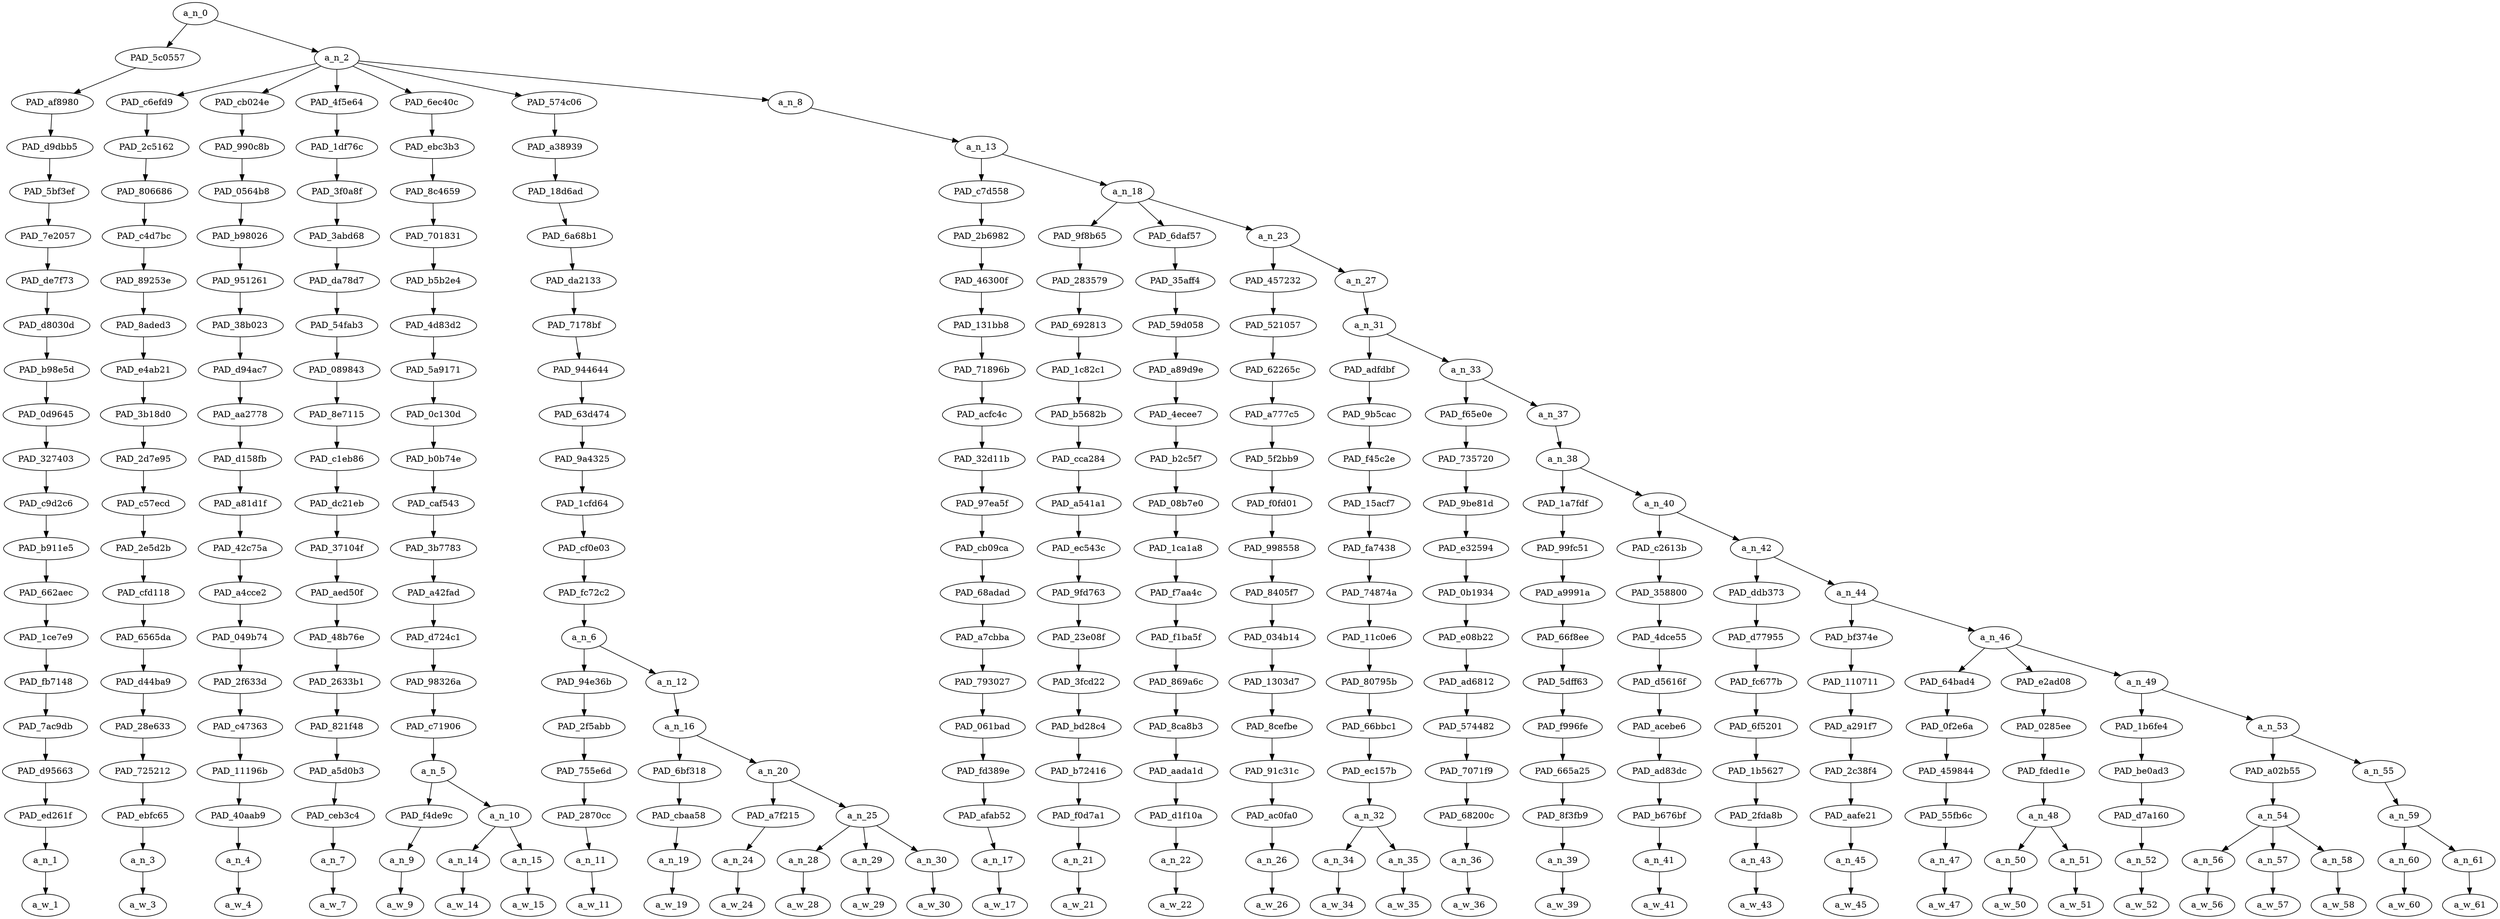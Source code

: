 strict digraph "" {
	a_n_0	[div_dir=-1,
		index=0,
		level=20,
		pos="3.3317102502893516,20!",
		text_span="[0, 1, 2, 3, 4, 5, 6, 7, 8, 9, 10, 11, 12, 13, 14, 15, 16, 17, 18, 19, 20, 21, 22, 23, 24, 25, 26, 27, 28, 29, 30, 31, 32]",
		value=1.00000001];
	PAD_5c0557	[div_dir=-1,
		index=0,
		level=19,
		pos="0.0,19!",
		text_span="[0]",
		value=0.02101898];
	a_n_0 -> PAD_5c0557;
	a_n_2	[div_dir=-1,
		index=1,
		level=19,
		pos="6.663420500578703,19!",
		text_span="[1, 2, 3, 4, 5, 6, 7, 8, 9, 10, 11, 12, 13, 14, 15, 16, 17, 18, 19, 20, 21, 22, 23, 24, 25, 26, 27, 28, 29, 30, 31, 32]",
		value=0.97881030];
	a_n_0 -> a_n_2;
	PAD_af8980	[div_dir=-1,
		index=0,
		level=18,
		pos="0.0,18!",
		text_span="[0]",
		value=0.02101898];
	PAD_5c0557 -> PAD_af8980;
	PAD_d9dbb5	[div_dir=-1,
		index=0,
		level=17,
		pos="0.0,17!",
		text_span="[0]",
		value=0.02101898];
	PAD_af8980 -> PAD_d9dbb5;
	PAD_5bf3ef	[div_dir=-1,
		index=0,
		level=16,
		pos="0.0,16!",
		text_span="[0]",
		value=0.02101898];
	PAD_d9dbb5 -> PAD_5bf3ef;
	PAD_7e2057	[div_dir=-1,
		index=0,
		level=15,
		pos="0.0,15!",
		text_span="[0]",
		value=0.02101898];
	PAD_5bf3ef -> PAD_7e2057;
	PAD_de7f73	[div_dir=-1,
		index=0,
		level=14,
		pos="0.0,14!",
		text_span="[0]",
		value=0.02101898];
	PAD_7e2057 -> PAD_de7f73;
	PAD_d8030d	[div_dir=-1,
		index=0,
		level=13,
		pos="0.0,13!",
		text_span="[0]",
		value=0.02101898];
	PAD_de7f73 -> PAD_d8030d;
	PAD_b98e5d	[div_dir=-1,
		index=0,
		level=12,
		pos="0.0,12!",
		text_span="[0]",
		value=0.02101898];
	PAD_d8030d -> PAD_b98e5d;
	PAD_0d9645	[div_dir=-1,
		index=0,
		level=11,
		pos="0.0,11!",
		text_span="[0]",
		value=0.02101898];
	PAD_b98e5d -> PAD_0d9645;
	PAD_327403	[div_dir=-1,
		index=0,
		level=10,
		pos="0.0,10!",
		text_span="[0]",
		value=0.02101898];
	PAD_0d9645 -> PAD_327403;
	PAD_c9d2c6	[div_dir=-1,
		index=0,
		level=9,
		pos="0.0,9!",
		text_span="[0]",
		value=0.02101898];
	PAD_327403 -> PAD_c9d2c6;
	PAD_b911e5	[div_dir=-1,
		index=0,
		level=8,
		pos="0.0,8!",
		text_span="[0]",
		value=0.02101898];
	PAD_c9d2c6 -> PAD_b911e5;
	PAD_662aec	[div_dir=-1,
		index=0,
		level=7,
		pos="0.0,7!",
		text_span="[0]",
		value=0.02101898];
	PAD_b911e5 -> PAD_662aec;
	PAD_1ce7e9	[div_dir=-1,
		index=0,
		level=6,
		pos="0.0,6!",
		text_span="[0]",
		value=0.02101898];
	PAD_662aec -> PAD_1ce7e9;
	PAD_fb7148	[div_dir=-1,
		index=0,
		level=5,
		pos="0.0,5!",
		text_span="[0]",
		value=0.02101898];
	PAD_1ce7e9 -> PAD_fb7148;
	PAD_7ac9db	[div_dir=-1,
		index=0,
		level=4,
		pos="0.0,4!",
		text_span="[0]",
		value=0.02101898];
	PAD_fb7148 -> PAD_7ac9db;
	PAD_d95663	[div_dir=-1,
		index=0,
		level=3,
		pos="0.0,3!",
		text_span="[0]",
		value=0.02101898];
	PAD_7ac9db -> PAD_d95663;
	PAD_ed261f	[div_dir=-1,
		index=0,
		level=2,
		pos="0.0,2!",
		text_span="[0]",
		value=0.02101898];
	PAD_d95663 -> PAD_ed261f;
	a_n_1	[div_dir=-1,
		index=0,
		level=1,
		pos="0.0,1!",
		text_span="[0]",
		value=0.02101898];
	PAD_ed261f -> a_n_1;
	a_w_1	[div_dir=0,
		index=0,
		level=0,
		pos="0,0!",
		text_span="[0]",
		value=got];
	a_n_1 -> a_w_1;
	PAD_c6efd9	[div_dir=-1,
		index=1,
		level=18,
		pos="1.0,18!",
		text_span="[1]",
		value=0.01979822];
	a_n_2 -> PAD_c6efd9;
	PAD_cb024e	[div_dir=-1,
		index=2,
		level=18,
		pos="2.0,18!",
		text_span="[2]",
		value=0.01588950];
	a_n_2 -> PAD_cb024e;
	PAD_4f5e64	[div_dir=-1,
		index=5,
		level=18,
		pos="12.0,18!",
		text_span="[12]",
		value=0.02517887];
	a_n_2 -> PAD_4f5e64;
	PAD_6ec40c	[div_dir=-1,
		index=3,
		level=18,
		pos="3.75,18!",
		text_span="[3, 4, 5]",
		value=0.08255792];
	a_n_2 -> PAD_6ec40c;
	PAD_574c06	[div_dir=-1,
		index=4,
		level=18,
		pos="7.0,18!",
		text_span="[6, 7, 8, 9, 10, 11]",
		value=0.28379964];
	a_n_2 -> PAD_574c06;
	a_n_8	[div_dir=-1,
		index=6,
		level=18,
		pos="14.230523003472221,18!",
		text_span="[13, 14, 15, 16, 17, 18, 19, 20, 21, 22, 23, 24, 25, 26, 27, 28, 29, 30, 31, 32]",
		value=0.55143135];
	a_n_2 -> a_n_8;
	PAD_2c5162	[div_dir=-1,
		index=1,
		level=17,
		pos="1.0,17!",
		text_span="[1]",
		value=0.01979822];
	PAD_c6efd9 -> PAD_2c5162;
	PAD_806686	[div_dir=-1,
		index=1,
		level=16,
		pos="1.0,16!",
		text_span="[1]",
		value=0.01979822];
	PAD_2c5162 -> PAD_806686;
	PAD_c4d7bc	[div_dir=-1,
		index=1,
		level=15,
		pos="1.0,15!",
		text_span="[1]",
		value=0.01979822];
	PAD_806686 -> PAD_c4d7bc;
	PAD_89253e	[div_dir=-1,
		index=1,
		level=14,
		pos="1.0,14!",
		text_span="[1]",
		value=0.01979822];
	PAD_c4d7bc -> PAD_89253e;
	PAD_8aded3	[div_dir=-1,
		index=1,
		level=13,
		pos="1.0,13!",
		text_span="[1]",
		value=0.01979822];
	PAD_89253e -> PAD_8aded3;
	PAD_e4ab21	[div_dir=-1,
		index=1,
		level=12,
		pos="1.0,12!",
		text_span="[1]",
		value=0.01979822];
	PAD_8aded3 -> PAD_e4ab21;
	PAD_3b18d0	[div_dir=-1,
		index=1,
		level=11,
		pos="1.0,11!",
		text_span="[1]",
		value=0.01979822];
	PAD_e4ab21 -> PAD_3b18d0;
	PAD_2d7e95	[div_dir=-1,
		index=1,
		level=10,
		pos="1.0,10!",
		text_span="[1]",
		value=0.01979822];
	PAD_3b18d0 -> PAD_2d7e95;
	PAD_c57ecd	[div_dir=-1,
		index=1,
		level=9,
		pos="1.0,9!",
		text_span="[1]",
		value=0.01979822];
	PAD_2d7e95 -> PAD_c57ecd;
	PAD_2e5d2b	[div_dir=-1,
		index=1,
		level=8,
		pos="1.0,8!",
		text_span="[1]",
		value=0.01979822];
	PAD_c57ecd -> PAD_2e5d2b;
	PAD_cfd118	[div_dir=-1,
		index=1,
		level=7,
		pos="1.0,7!",
		text_span="[1]",
		value=0.01979822];
	PAD_2e5d2b -> PAD_cfd118;
	PAD_6565da	[div_dir=-1,
		index=1,
		level=6,
		pos="1.0,6!",
		text_span="[1]",
		value=0.01979822];
	PAD_cfd118 -> PAD_6565da;
	PAD_d44ba9	[div_dir=-1,
		index=1,
		level=5,
		pos="1.0,5!",
		text_span="[1]",
		value=0.01979822];
	PAD_6565da -> PAD_d44ba9;
	PAD_28e633	[div_dir=-1,
		index=1,
		level=4,
		pos="1.0,4!",
		text_span="[1]",
		value=0.01979822];
	PAD_d44ba9 -> PAD_28e633;
	PAD_725212	[div_dir=-1,
		index=1,
		level=3,
		pos="1.0,3!",
		text_span="[1]",
		value=0.01979822];
	PAD_28e633 -> PAD_725212;
	PAD_ebfc65	[div_dir=-1,
		index=1,
		level=2,
		pos="1.0,2!",
		text_span="[1]",
		value=0.01979822];
	PAD_725212 -> PAD_ebfc65;
	a_n_3	[div_dir=-1,
		index=1,
		level=1,
		pos="1.0,1!",
		text_span="[1]",
		value=0.01979822];
	PAD_ebfc65 -> a_n_3;
	a_w_3	[div_dir=0,
		index=1,
		level=0,
		pos="1,0!",
		text_span="[1]",
		value=told];
	a_n_3 -> a_w_3;
	PAD_990c8b	[div_dir=-1,
		index=2,
		level=17,
		pos="2.0,17!",
		text_span="[2]",
		value=0.01588950];
	PAD_cb024e -> PAD_990c8b;
	PAD_0564b8	[div_dir=-1,
		index=2,
		level=16,
		pos="2.0,16!",
		text_span="[2]",
		value=0.01588950];
	PAD_990c8b -> PAD_0564b8;
	PAD_b98026	[div_dir=-1,
		index=2,
		level=15,
		pos="2.0,15!",
		text_span="[2]",
		value=0.01588950];
	PAD_0564b8 -> PAD_b98026;
	PAD_951261	[div_dir=-1,
		index=2,
		level=14,
		pos="2.0,14!",
		text_span="[2]",
		value=0.01588950];
	PAD_b98026 -> PAD_951261;
	PAD_38b023	[div_dir=-1,
		index=2,
		level=13,
		pos="2.0,13!",
		text_span="[2]",
		value=0.01588950];
	PAD_951261 -> PAD_38b023;
	PAD_d94ac7	[div_dir=-1,
		index=2,
		level=12,
		pos="2.0,12!",
		text_span="[2]",
		value=0.01588950];
	PAD_38b023 -> PAD_d94ac7;
	PAD_aa2778	[div_dir=-1,
		index=2,
		level=11,
		pos="2.0,11!",
		text_span="[2]",
		value=0.01588950];
	PAD_d94ac7 -> PAD_aa2778;
	PAD_d158fb	[div_dir=-1,
		index=2,
		level=10,
		pos="2.0,10!",
		text_span="[2]",
		value=0.01588950];
	PAD_aa2778 -> PAD_d158fb;
	PAD_a81d1f	[div_dir=-1,
		index=2,
		level=9,
		pos="2.0,9!",
		text_span="[2]",
		value=0.01588950];
	PAD_d158fb -> PAD_a81d1f;
	PAD_42c75a	[div_dir=-1,
		index=2,
		level=8,
		pos="2.0,8!",
		text_span="[2]",
		value=0.01588950];
	PAD_a81d1f -> PAD_42c75a;
	PAD_a4cce2	[div_dir=-1,
		index=2,
		level=7,
		pos="2.0,7!",
		text_span="[2]",
		value=0.01588950];
	PAD_42c75a -> PAD_a4cce2;
	PAD_049b74	[div_dir=-1,
		index=2,
		level=6,
		pos="2.0,6!",
		text_span="[2]",
		value=0.01588950];
	PAD_a4cce2 -> PAD_049b74;
	PAD_2f633d	[div_dir=-1,
		index=2,
		level=5,
		pos="2.0,5!",
		text_span="[2]",
		value=0.01588950];
	PAD_049b74 -> PAD_2f633d;
	PAD_c47363	[div_dir=-1,
		index=2,
		level=4,
		pos="2.0,4!",
		text_span="[2]",
		value=0.01588950];
	PAD_2f633d -> PAD_c47363;
	PAD_11196b	[div_dir=-1,
		index=2,
		level=3,
		pos="2.0,3!",
		text_span="[2]",
		value=0.01588950];
	PAD_c47363 -> PAD_11196b;
	PAD_40aab9	[div_dir=-1,
		index=2,
		level=2,
		pos="2.0,2!",
		text_span="[2]",
		value=0.01588950];
	PAD_11196b -> PAD_40aab9;
	a_n_4	[div_dir=-1,
		index=2,
		level=1,
		pos="2.0,1!",
		text_span="[2]",
		value=0.01588950];
	PAD_40aab9 -> a_n_4;
	a_w_4	[div_dir=0,
		index=2,
		level=0,
		pos="2,0!",
		text_span="[2]",
		value=off];
	a_n_4 -> a_w_4;
	PAD_1df76c	[div_dir=-1,
		index=5,
		level=17,
		pos="12.0,17!",
		text_span="[12]",
		value=0.02517887];
	PAD_4f5e64 -> PAD_1df76c;
	PAD_3f0a8f	[div_dir=-1,
		index=5,
		level=16,
		pos="12.0,16!",
		text_span="[12]",
		value=0.02517887];
	PAD_1df76c -> PAD_3f0a8f;
	PAD_3abd68	[div_dir=-1,
		index=5,
		level=15,
		pos="12.0,15!",
		text_span="[12]",
		value=0.02517887];
	PAD_3f0a8f -> PAD_3abd68;
	PAD_da78d7	[div_dir=-1,
		index=5,
		level=14,
		pos="12.0,14!",
		text_span="[12]",
		value=0.02517887];
	PAD_3abd68 -> PAD_da78d7;
	PAD_54fab3	[div_dir=-1,
		index=5,
		level=13,
		pos="12.0,13!",
		text_span="[12]",
		value=0.02517887];
	PAD_da78d7 -> PAD_54fab3;
	PAD_089843	[div_dir=-1,
		index=5,
		level=12,
		pos="12.0,12!",
		text_span="[12]",
		value=0.02517887];
	PAD_54fab3 -> PAD_089843;
	PAD_8e7115	[div_dir=-1,
		index=5,
		level=11,
		pos="12.0,11!",
		text_span="[12]",
		value=0.02517887];
	PAD_089843 -> PAD_8e7115;
	PAD_c1eb86	[div_dir=-1,
		index=5,
		level=10,
		pos="12.0,10!",
		text_span="[12]",
		value=0.02517887];
	PAD_8e7115 -> PAD_c1eb86;
	PAD_dc21eb	[div_dir=-1,
		index=5,
		level=9,
		pos="12.0,9!",
		text_span="[12]",
		value=0.02517887];
	PAD_c1eb86 -> PAD_dc21eb;
	PAD_37104f	[div_dir=-1,
		index=5,
		level=8,
		pos="12.0,8!",
		text_span="[12]",
		value=0.02517887];
	PAD_dc21eb -> PAD_37104f;
	PAD_aed50f	[div_dir=-1,
		index=5,
		level=7,
		pos="12.0,7!",
		text_span="[12]",
		value=0.02517887];
	PAD_37104f -> PAD_aed50f;
	PAD_48b76e	[div_dir=-1,
		index=5,
		level=6,
		pos="12.0,6!",
		text_span="[12]",
		value=0.02517887];
	PAD_aed50f -> PAD_48b76e;
	PAD_2633b1	[div_dir=-1,
		index=6,
		level=5,
		pos="12.0,5!",
		text_span="[12]",
		value=0.02517887];
	PAD_48b76e -> PAD_2633b1;
	PAD_821f48	[div_dir=-1,
		index=6,
		level=4,
		pos="12.0,4!",
		text_span="[12]",
		value=0.02517887];
	PAD_2633b1 -> PAD_821f48;
	PAD_a5d0b3	[div_dir=-1,
		index=7,
		level=3,
		pos="12.0,3!",
		text_span="[12]",
		value=0.02517887];
	PAD_821f48 -> PAD_a5d0b3;
	PAD_ceb3c4	[div_dir=-1,
		index=9,
		level=2,
		pos="12.0,2!",
		text_span="[12]",
		value=0.02517887];
	PAD_a5d0b3 -> PAD_ceb3c4;
	a_n_7	[div_dir=-1,
		index=12,
		level=1,
		pos="12.0,1!",
		text_span="[12]",
		value=0.02517887];
	PAD_ceb3c4 -> a_n_7;
	a_w_7	[div_dir=0,
		index=12,
		level=0,
		pos="12,0!",
		text_span="[12]",
		value=apparently];
	a_n_7 -> a_w_7;
	PAD_ebc3b3	[div_dir=-1,
		index=3,
		level=17,
		pos="3.75,17!",
		text_span="[3, 4, 5]",
		value=0.08255792];
	PAD_6ec40c -> PAD_ebc3b3;
	PAD_8c4659	[div_dir=-1,
		index=3,
		level=16,
		pos="3.75,16!",
		text_span="[3, 4, 5]",
		value=0.08255792];
	PAD_ebc3b3 -> PAD_8c4659;
	PAD_701831	[div_dir=-1,
		index=3,
		level=15,
		pos="3.75,15!",
		text_span="[3, 4, 5]",
		value=0.08255792];
	PAD_8c4659 -> PAD_701831;
	PAD_b5b2e4	[div_dir=-1,
		index=3,
		level=14,
		pos="3.75,14!",
		text_span="[3, 4, 5]",
		value=0.08255792];
	PAD_701831 -> PAD_b5b2e4;
	PAD_4d83d2	[div_dir=-1,
		index=3,
		level=13,
		pos="3.75,13!",
		text_span="[3, 4, 5]",
		value=0.08255792];
	PAD_b5b2e4 -> PAD_4d83d2;
	PAD_5a9171	[div_dir=-1,
		index=3,
		level=12,
		pos="3.75,12!",
		text_span="[3, 4, 5]",
		value=0.08255792];
	PAD_4d83d2 -> PAD_5a9171;
	PAD_0c130d	[div_dir=-1,
		index=3,
		level=11,
		pos="3.75,11!",
		text_span="[3, 4, 5]",
		value=0.08255792];
	PAD_5a9171 -> PAD_0c130d;
	PAD_b0b74e	[div_dir=-1,
		index=3,
		level=10,
		pos="3.75,10!",
		text_span="[3, 4, 5]",
		value=0.08255792];
	PAD_0c130d -> PAD_b0b74e;
	PAD_caf543	[div_dir=-1,
		index=3,
		level=9,
		pos="3.75,9!",
		text_span="[3, 4, 5]",
		value=0.08255792];
	PAD_b0b74e -> PAD_caf543;
	PAD_3b7783	[div_dir=-1,
		index=3,
		level=8,
		pos="3.75,8!",
		text_span="[3, 4, 5]",
		value=0.08255792];
	PAD_caf543 -> PAD_3b7783;
	PAD_a42fad	[div_dir=-1,
		index=3,
		level=7,
		pos="3.75,7!",
		text_span="[3, 4, 5]",
		value=0.08255792];
	PAD_3b7783 -> PAD_a42fad;
	PAD_d724c1	[div_dir=-1,
		index=3,
		level=6,
		pos="3.75,6!",
		text_span="[3, 4, 5]",
		value=0.08255792];
	PAD_a42fad -> PAD_d724c1;
	PAD_98326a	[div_dir=-1,
		index=3,
		level=5,
		pos="3.75,5!",
		text_span="[3, 4, 5]",
		value=0.08255792];
	PAD_d724c1 -> PAD_98326a;
	PAD_c71906	[div_dir=-1,
		index=3,
		level=4,
		pos="3.75,4!",
		text_span="[3, 4, 5]",
		value=0.08255792];
	PAD_98326a -> PAD_c71906;
	a_n_5	[div_dir=-1,
		index=3,
		level=3,
		pos="3.75,3!",
		text_span="[3, 4, 5]",
		value=0.08255792];
	PAD_c71906 -> a_n_5;
	PAD_f4de9c	[div_dir=-1,
		index=3,
		level=2,
		pos="3.0,2!",
		text_span="[3]",
		value=0.01512794];
	a_n_5 -> PAD_f4de9c;
	a_n_10	[div_dir=-1,
		index=4,
		level=2,
		pos="4.5,2!",
		text_span="[4, 5]",
		value=0.06732550];
	a_n_5 -> a_n_10;
	a_n_9	[div_dir=-1,
		index=3,
		level=1,
		pos="3.0,1!",
		text_span="[3]",
		value=0.01512794];
	PAD_f4de9c -> a_n_9;
	a_w_9	[div_dir=0,
		index=3,
		level=0,
		pos="3,0!",
		text_span="[3]",
		value=in];
	a_n_9 -> a_w_9;
	a_n_14	[div_dir=-1,
		index=4,
		level=1,
		pos="4.0,1!",
		text_span="[4]",
		value=0.01646813];
	a_n_10 -> a_n_14;
	a_n_15	[div_dir=-1,
		index=5,
		level=1,
		pos="5.0,1!",
		text_span="[5]",
		value=0.05077992];
	a_n_10 -> a_n_15;
	a_w_14	[div_dir=0,
		index=4,
		level=0,
		pos="4,0!",
		text_span="[4]",
		value=the];
	a_n_14 -> a_w_14;
	a_w_15	[div_dir=0,
		index=5,
		level=0,
		pos="5,0!",
		text_span="[5]",
		value=butcher];
	a_n_15 -> a_w_15;
	PAD_a38939	[div_dir=-1,
		index=4,
		level=17,
		pos="7.0,17!",
		text_span="[6, 7, 8, 9, 10, 11]",
		value=0.28379964];
	PAD_574c06 -> PAD_a38939;
	PAD_18d6ad	[div_dir=-1,
		index=4,
		level=16,
		pos="7.0,16!",
		text_span="[6, 7, 8, 9, 10, 11]",
		value=0.28379964];
	PAD_a38939 -> PAD_18d6ad;
	PAD_6a68b1	[div_dir=-1,
		index=4,
		level=15,
		pos="7.0,15!",
		text_span="[6, 7, 8, 9, 10, 11]",
		value=0.28379964];
	PAD_18d6ad -> PAD_6a68b1;
	PAD_da2133	[div_dir=-1,
		index=4,
		level=14,
		pos="7.0,14!",
		text_span="[6, 7, 8, 9, 10, 11]",
		value=0.28379964];
	PAD_6a68b1 -> PAD_da2133;
	PAD_7178bf	[div_dir=-1,
		index=4,
		level=13,
		pos="7.0,13!",
		text_span="[6, 7, 8, 9, 10, 11]",
		value=0.28379964];
	PAD_da2133 -> PAD_7178bf;
	PAD_944644	[div_dir=-1,
		index=4,
		level=12,
		pos="7.0,12!",
		text_span="[6, 7, 8, 9, 10, 11]",
		value=0.28379964];
	PAD_7178bf -> PAD_944644;
	PAD_63d474	[div_dir=-1,
		index=4,
		level=11,
		pos="7.0,11!",
		text_span="[6, 7, 8, 9, 10, 11]",
		value=0.28379964];
	PAD_944644 -> PAD_63d474;
	PAD_9a4325	[div_dir=-1,
		index=4,
		level=10,
		pos="7.0,10!",
		text_span="[6, 7, 8, 9, 10, 11]",
		value=0.28379964];
	PAD_63d474 -> PAD_9a4325;
	PAD_1cfd64	[div_dir=-1,
		index=4,
		level=9,
		pos="7.0,9!",
		text_span="[6, 7, 8, 9, 10, 11]",
		value=0.28379964];
	PAD_9a4325 -> PAD_1cfd64;
	PAD_cf0e03	[div_dir=-1,
		index=4,
		level=8,
		pos="7.0,8!",
		text_span="[6, 7, 8, 9, 10, 11]",
		value=0.28379964];
	PAD_1cfd64 -> PAD_cf0e03;
	PAD_fc72c2	[div_dir=-1,
		index=4,
		level=7,
		pos="7.0,7!",
		text_span="[6, 7, 8, 9, 10, 11]",
		value=0.28379964];
	PAD_cf0e03 -> PAD_fc72c2;
	a_n_6	[div_dir=-1,
		index=4,
		level=6,
		pos="7.0,6!",
		text_span="[6, 7, 8, 9, 10, 11]",
		value=0.28379964];
	PAD_fc72c2 -> a_n_6;
	PAD_94e36b	[div_dir=-1,
		index=4,
		level=5,
		pos="6.0,5!",
		text_span="[6]",
		value=0.01454627];
	a_n_6 -> PAD_94e36b;
	a_n_12	[div_dir=-1,
		index=5,
		level=5,
		pos="8.0,5!",
		text_span="[7, 8, 9, 10, 11]",
		value=0.26917735];
	a_n_6 -> a_n_12;
	PAD_2f5abb	[div_dir=-1,
		index=4,
		level=4,
		pos="6.0,4!",
		text_span="[6]",
		value=0.01454627];
	PAD_94e36b -> PAD_2f5abb;
	PAD_755e6d	[div_dir=-1,
		index=4,
		level=3,
		pos="6.0,3!",
		text_span="[6]",
		value=0.01454627];
	PAD_2f5abb -> PAD_755e6d;
	PAD_2870cc	[div_dir=-1,
		index=5,
		level=2,
		pos="6.0,2!",
		text_span="[6]",
		value=0.01454627];
	PAD_755e6d -> PAD_2870cc;
	a_n_11	[div_dir=-1,
		index=6,
		level=1,
		pos="6.0,1!",
		text_span="[6]",
		value=0.01454627];
	PAD_2870cc -> a_n_11;
	a_w_11	[div_dir=0,
		index=6,
		level=0,
		pos="6,0!",
		text_span="[6]",
		value=for];
	a_n_11 -> a_w_11;
	a_n_16	[div_dir=-1,
		index=5,
		level=4,
		pos="8.0,4!",
		text_span="[7, 8, 9, 10, 11]",
		value=0.26910392];
	a_n_12 -> a_n_16;
	PAD_6bf318	[div_dir=1,
		index=5,
		level=3,
		pos="7.0,3!",
		text_span="[7]",
		value=0.02103464];
	a_n_16 -> PAD_6bf318;
	a_n_20	[div_dir=-1,
		index=6,
		level=3,
		pos="9.0,3!",
		text_span="[8, 9, 10, 11]",
		value=0.24799585];
	a_n_16 -> a_n_20;
	PAD_cbaa58	[div_dir=1,
		index=6,
		level=2,
		pos="7.0,2!",
		text_span="[7]",
		value=0.02103464];
	PAD_6bf318 -> PAD_cbaa58;
	a_n_19	[div_dir=1,
		index=7,
		level=1,
		pos="7.0,1!",
		text_span="[7]",
		value=0.02103464];
	PAD_cbaa58 -> a_n_19;
	a_w_19	[div_dir=0,
		index=7,
		level=0,
		pos="7,0!",
		text_span="[7]",
		value=asking];
	a_n_19 -> a_w_19;
	PAD_a7f215	[div_dir=-1,
		index=7,
		level=2,
		pos="8.0,2!",
		text_span="[8]",
		value=0.01515800];
	a_n_20 -> PAD_a7f215;
	a_n_25	[div_dir=-1,
		index=8,
		level=2,
		pos="10.0,2!",
		text_span="[9, 10, 11]",
		value=0.23271612];
	a_n_20 -> a_n_25;
	a_n_24	[div_dir=-1,
		index=8,
		level=1,
		pos="8.0,1!",
		text_span="[8]",
		value=0.01515800];
	PAD_a7f215 -> a_n_24;
	a_w_24	[div_dir=0,
		index=8,
		level=0,
		pos="8,0!",
		text_span="[8]",
		value=for1];
	a_n_24 -> a_w_24;
	a_n_28	[div_dir=-1,
		index=9,
		level=1,
		pos="9.0,1!",
		text_span="[9]",
		value=0.02117030];
	a_n_25 -> a_n_28;
	a_n_29	[div_dir=1,
		index=10,
		level=1,
		pos="10.0,1!",
		text_span="[10]",
		value=0.06035270];
	a_n_25 -> a_n_29;
	a_n_30	[div_dir=-1,
		index=11,
		level=1,
		pos="11.0,1!",
		text_span="[11]",
		value=0.15106994];
	a_n_25 -> a_n_30;
	a_w_28	[div_dir=0,
		index=9,
		level=0,
		pos="9,0!",
		text_span="[9]",
		value=a];
	a_n_28 -> a_w_28;
	a_w_29	[div_dir=0,
		index=10,
		level=0,
		pos="10,0!",
		text_span="[10]",
		value=welsh];
	a_n_29 -> a_w_29;
	a_w_30	[div_dir=0,
		index=11,
		level=0,
		pos="11,0!",
		text_span="[11]",
		value=faggot];
	a_n_30 -> a_w_30;
	a_n_13	[div_dir=-1,
		index=6,
		level=17,
		pos="14.230523003472221,17!",
		text_span="[13, 14, 15, 16, 17, 18, 19, 20, 21, 22, 23, 24, 25, 26, 27, 28, 29, 30, 31, 32]",
		value=0.55133359];
	a_n_8 -> a_n_13;
	PAD_c7d558	[div_dir=1,
		index=6,
		level=16,
		pos="13.0,16!",
		text_span="[13]",
		value=0.01766016];
	a_n_13 -> PAD_c7d558;
	a_n_18	[div_dir=-1,
		index=7,
		level=16,
		pos="15.461046006944445,16!",
		text_span="[14, 15, 16, 17, 18, 19, 20, 21, 22, 23, 24, 25, 26, 27, 28, 29, 30, 31, 32]",
		value=0.53357568];
	a_n_13 -> a_n_18;
	PAD_2b6982	[div_dir=1,
		index=6,
		level=15,
		pos="13.0,15!",
		text_span="[13]",
		value=0.01766016];
	PAD_c7d558 -> PAD_2b6982;
	PAD_46300f	[div_dir=1,
		index=6,
		level=14,
		pos="13.0,14!",
		text_span="[13]",
		value=0.01766016];
	PAD_2b6982 -> PAD_46300f;
	PAD_131bb8	[div_dir=1,
		index=6,
		level=13,
		pos="13.0,13!",
		text_span="[13]",
		value=0.01766016];
	PAD_46300f -> PAD_131bb8;
	PAD_71896b	[div_dir=1,
		index=6,
		level=12,
		pos="13.0,12!",
		text_span="[13]",
		value=0.01766016];
	PAD_131bb8 -> PAD_71896b;
	PAD_acfc4c	[div_dir=1,
		index=6,
		level=11,
		pos="13.0,11!",
		text_span="[13]",
		value=0.01766016];
	PAD_71896b -> PAD_acfc4c;
	PAD_32d11b	[div_dir=1,
		index=6,
		level=10,
		pos="13.0,10!",
		text_span="[13]",
		value=0.01766016];
	PAD_acfc4c -> PAD_32d11b;
	PAD_97ea5f	[div_dir=1,
		index=6,
		level=9,
		pos="13.0,9!",
		text_span="[13]",
		value=0.01766016];
	PAD_32d11b -> PAD_97ea5f;
	PAD_cb09ca	[div_dir=1,
		index=6,
		level=8,
		pos="13.0,8!",
		text_span="[13]",
		value=0.01766016];
	PAD_97ea5f -> PAD_cb09ca;
	PAD_68adad	[div_dir=1,
		index=6,
		level=7,
		pos="13.0,7!",
		text_span="[13]",
		value=0.01766016];
	PAD_cb09ca -> PAD_68adad;
	PAD_a7cbba	[div_dir=1,
		index=6,
		level=6,
		pos="13.0,6!",
		text_span="[13]",
		value=0.01766016];
	PAD_68adad -> PAD_a7cbba;
	PAD_793027	[div_dir=1,
		index=7,
		level=5,
		pos="13.0,5!",
		text_span="[13]",
		value=0.01766016];
	PAD_a7cbba -> PAD_793027;
	PAD_061bad	[div_dir=1,
		index=7,
		level=4,
		pos="13.0,4!",
		text_span="[13]",
		value=0.01766016];
	PAD_793027 -> PAD_061bad;
	PAD_fd389e	[div_dir=1,
		index=8,
		level=3,
		pos="13.0,3!",
		text_span="[13]",
		value=0.01766016];
	PAD_061bad -> PAD_fd389e;
	PAD_afab52	[div_dir=1,
		index=10,
		level=2,
		pos="13.0,2!",
		text_span="[13]",
		value=0.01766016];
	PAD_fd389e -> PAD_afab52;
	a_n_17	[div_dir=1,
		index=13,
		level=1,
		pos="13.0,1!",
		text_span="[13]",
		value=0.01766016];
	PAD_afab52 -> a_n_17;
	a_w_17	[div_dir=0,
		index=13,
		level=0,
		pos="13,0!",
		text_span="[13]",
		value=they];
	a_n_17 -> a_w_17;
	PAD_9f8b65	[div_dir=1,
		index=7,
		level=15,
		pos="14.0,15!",
		text_span="[14]",
		value=0.01647900];
	a_n_18 -> PAD_9f8b65;
	PAD_6daf57	[div_dir=1,
		index=8,
		level=15,
		pos="15.0,15!",
		text_span="[15]",
		value=0.01422775];
	a_n_18 -> PAD_6daf57;
	a_n_23	[div_dir=-1,
		index=9,
		level=15,
		pos="17.383138020833336,15!",
		text_span="[16, 17, 18, 19, 20, 21, 22, 23, 24, 25, 26, 27, 28, 29, 30, 31, 32]",
		value=0.50276772];
	a_n_18 -> a_n_23;
	PAD_283579	[div_dir=1,
		index=7,
		level=14,
		pos="14.0,14!",
		text_span="[14]",
		value=0.01647900];
	PAD_9f8b65 -> PAD_283579;
	PAD_692813	[div_dir=1,
		index=7,
		level=13,
		pos="14.0,13!",
		text_span="[14]",
		value=0.01647900];
	PAD_283579 -> PAD_692813;
	PAD_1c82c1	[div_dir=1,
		index=7,
		level=12,
		pos="14.0,12!",
		text_span="[14]",
		value=0.01647900];
	PAD_692813 -> PAD_1c82c1;
	PAD_b5682b	[div_dir=1,
		index=7,
		level=11,
		pos="14.0,11!",
		text_span="[14]",
		value=0.01647900];
	PAD_1c82c1 -> PAD_b5682b;
	PAD_cca284	[div_dir=1,
		index=7,
		level=10,
		pos="14.0,10!",
		text_span="[14]",
		value=0.01647900];
	PAD_b5682b -> PAD_cca284;
	PAD_a541a1	[div_dir=1,
		index=7,
		level=9,
		pos="14.0,9!",
		text_span="[14]",
		value=0.01647900];
	PAD_cca284 -> PAD_a541a1;
	PAD_ec543c	[div_dir=1,
		index=7,
		level=8,
		pos="14.0,8!",
		text_span="[14]",
		value=0.01647900];
	PAD_a541a1 -> PAD_ec543c;
	PAD_9fd763	[div_dir=1,
		index=7,
		level=7,
		pos="14.0,7!",
		text_span="[14]",
		value=0.01647900];
	PAD_ec543c -> PAD_9fd763;
	PAD_23e08f	[div_dir=1,
		index=7,
		level=6,
		pos="14.0,6!",
		text_span="[14]",
		value=0.01647900];
	PAD_9fd763 -> PAD_23e08f;
	PAD_3fcd22	[div_dir=1,
		index=8,
		level=5,
		pos="14.0,5!",
		text_span="[14]",
		value=0.01647900];
	PAD_23e08f -> PAD_3fcd22;
	PAD_bd28c4	[div_dir=1,
		index=8,
		level=4,
		pos="14.0,4!",
		text_span="[14]",
		value=0.01647900];
	PAD_3fcd22 -> PAD_bd28c4;
	PAD_b72416	[div_dir=1,
		index=9,
		level=3,
		pos="14.0,3!",
		text_span="[14]",
		value=0.01647900];
	PAD_bd28c4 -> PAD_b72416;
	PAD_f0d7a1	[div_dir=1,
		index=11,
		level=2,
		pos="14.0,2!",
		text_span="[14]",
		value=0.01647900];
	PAD_b72416 -> PAD_f0d7a1;
	a_n_21	[div_dir=1,
		index=14,
		level=1,
		pos="14.0,1!",
		text_span="[14]",
		value=0.01647900];
	PAD_f0d7a1 -> a_n_21;
	a_w_21	[div_dir=0,
		index=14,
		level=0,
		pos="14,0!",
		text_span="[14]",
		value=are];
	a_n_21 -> a_w_21;
	PAD_35aff4	[div_dir=1,
		index=8,
		level=14,
		pos="15.0,14!",
		text_span="[15]",
		value=0.01422775];
	PAD_6daf57 -> PAD_35aff4;
	PAD_59d058	[div_dir=1,
		index=8,
		level=13,
		pos="15.0,13!",
		text_span="[15]",
		value=0.01422775];
	PAD_35aff4 -> PAD_59d058;
	PAD_a89d9e	[div_dir=1,
		index=8,
		level=12,
		pos="15.0,12!",
		text_span="[15]",
		value=0.01422775];
	PAD_59d058 -> PAD_a89d9e;
	PAD_4ecee7	[div_dir=1,
		index=8,
		level=11,
		pos="15.0,11!",
		text_span="[15]",
		value=0.01422775];
	PAD_a89d9e -> PAD_4ecee7;
	PAD_b2c5f7	[div_dir=1,
		index=8,
		level=10,
		pos="15.0,10!",
		text_span="[15]",
		value=0.01422775];
	PAD_4ecee7 -> PAD_b2c5f7;
	PAD_08b7e0	[div_dir=1,
		index=8,
		level=9,
		pos="15.0,9!",
		text_span="[15]",
		value=0.01422775];
	PAD_b2c5f7 -> PAD_08b7e0;
	PAD_1ca1a8	[div_dir=1,
		index=8,
		level=8,
		pos="15.0,8!",
		text_span="[15]",
		value=0.01422775];
	PAD_08b7e0 -> PAD_1ca1a8;
	PAD_f7aa4c	[div_dir=1,
		index=8,
		level=7,
		pos="15.0,7!",
		text_span="[15]",
		value=0.01422775];
	PAD_1ca1a8 -> PAD_f7aa4c;
	PAD_f1ba5f	[div_dir=1,
		index=8,
		level=6,
		pos="15.0,6!",
		text_span="[15]",
		value=0.01422775];
	PAD_f7aa4c -> PAD_f1ba5f;
	PAD_869a6c	[div_dir=1,
		index=9,
		level=5,
		pos="15.0,5!",
		text_span="[15]",
		value=0.01422775];
	PAD_f1ba5f -> PAD_869a6c;
	PAD_8ca8b3	[div_dir=1,
		index=9,
		level=4,
		pos="15.0,4!",
		text_span="[15]",
		value=0.01422775];
	PAD_869a6c -> PAD_8ca8b3;
	PAD_aada1d	[div_dir=1,
		index=10,
		level=3,
		pos="15.0,3!",
		text_span="[15]",
		value=0.01422775];
	PAD_8ca8b3 -> PAD_aada1d;
	PAD_d1f10a	[div_dir=1,
		index=12,
		level=2,
		pos="15.0,2!",
		text_span="[15]",
		value=0.01422775];
	PAD_aada1d -> PAD_d1f10a;
	a_n_22	[div_dir=1,
		index=15,
		level=1,
		pos="15.0,1!",
		text_span="[15]",
		value=0.01422775];
	PAD_d1f10a -> a_n_22;
	a_w_22	[div_dir=0,
		index=15,
		level=0,
		pos="15,0!",
		text_span="[15]",
		value=now];
	a_n_22 -> a_w_22;
	PAD_457232	[div_dir=1,
		index=9,
		level=14,
		pos="16.0,14!",
		text_span="[16]",
		value=0.02236391];
	a_n_23 -> PAD_457232;
	a_n_27	[div_dir=-1,
		index=10,
		level=14,
		pos="18.766276041666668,14!",
		text_span="[17, 18, 19, 20, 21, 22, 23, 24, 25, 26, 27, 28, 29, 30, 31, 32]",
		value=0.48028596];
	a_n_23 -> a_n_27;
	PAD_521057	[div_dir=1,
		index=9,
		level=13,
		pos="16.0,13!",
		text_span="[16]",
		value=0.02236391];
	PAD_457232 -> PAD_521057;
	PAD_62265c	[div_dir=1,
		index=9,
		level=12,
		pos="16.0,12!",
		text_span="[16]",
		value=0.02236391];
	PAD_521057 -> PAD_62265c;
	PAD_a777c5	[div_dir=1,
		index=9,
		level=11,
		pos="16.0,11!",
		text_span="[16]",
		value=0.02236391];
	PAD_62265c -> PAD_a777c5;
	PAD_5f2bb9	[div_dir=1,
		index=9,
		level=10,
		pos="16.0,10!",
		text_span="[16]",
		value=0.02236391];
	PAD_a777c5 -> PAD_5f2bb9;
	PAD_f0fd01	[div_dir=1,
		index=9,
		level=9,
		pos="16.0,9!",
		text_span="[16]",
		value=0.02236391];
	PAD_5f2bb9 -> PAD_f0fd01;
	PAD_998558	[div_dir=1,
		index=9,
		level=8,
		pos="16.0,8!",
		text_span="[16]",
		value=0.02236391];
	PAD_f0fd01 -> PAD_998558;
	PAD_8405f7	[div_dir=1,
		index=9,
		level=7,
		pos="16.0,7!",
		text_span="[16]",
		value=0.02236391];
	PAD_998558 -> PAD_8405f7;
	PAD_034b14	[div_dir=1,
		index=9,
		level=6,
		pos="16.0,6!",
		text_span="[16]",
		value=0.02236391];
	PAD_8405f7 -> PAD_034b14;
	PAD_1303d7	[div_dir=1,
		index=10,
		level=5,
		pos="16.0,5!",
		text_span="[16]",
		value=0.02236391];
	PAD_034b14 -> PAD_1303d7;
	PAD_8cefbe	[div_dir=1,
		index=10,
		level=4,
		pos="16.0,4!",
		text_span="[16]",
		value=0.02236391];
	PAD_1303d7 -> PAD_8cefbe;
	PAD_91c31c	[div_dir=1,
		index=11,
		level=3,
		pos="16.0,3!",
		text_span="[16]",
		value=0.02236391];
	PAD_8cefbe -> PAD_91c31c;
	PAD_ac0fa0	[div_dir=1,
		index=13,
		level=2,
		pos="16.0,2!",
		text_span="[16]",
		value=0.02236391];
	PAD_91c31c -> PAD_ac0fa0;
	a_n_26	[div_dir=1,
		index=16,
		level=1,
		pos="16.0,1!",
		text_span="[16]",
		value=0.02236391];
	PAD_ac0fa0 -> a_n_26;
	a_w_26	[div_dir=0,
		index=16,
		level=0,
		pos="16,0!",
		text_span="[16]",
		value=called];
	a_n_26 -> a_w_26;
	a_n_31	[div_dir=-1,
		index=10,
		level=13,
		pos="18.766276041666668,13!",
		text_span="[17, 18, 19, 20, 21, 22, 23, 24, 25, 26, 27, 28, 29, 30, 31, 32]",
		value=0.48014924];
	a_n_27 -> a_n_31;
	PAD_adfdbf	[div_dir=1,
		index=10,
		level=12,
		pos="17.5,12!",
		text_span="[17, 18]",
		value=0.16094025];
	a_n_31 -> PAD_adfdbf;
	a_n_33	[div_dir=-1,
		index=11,
		level=12,
		pos="20.032552083333336,12!",
		text_span="[19, 20, 21, 22, 23, 24, 25, 26, 27, 28, 29, 30, 31, 32]",
		value=0.31907226];
	a_n_31 -> a_n_33;
	PAD_9b5cac	[div_dir=1,
		index=10,
		level=11,
		pos="17.5,11!",
		text_span="[17, 18]",
		value=0.16094025];
	PAD_adfdbf -> PAD_9b5cac;
	PAD_f45c2e	[div_dir=1,
		index=10,
		level=10,
		pos="17.5,10!",
		text_span="[17, 18]",
		value=0.16094025];
	PAD_9b5cac -> PAD_f45c2e;
	PAD_15acf7	[div_dir=1,
		index=10,
		level=9,
		pos="17.5,9!",
		text_span="[17, 18]",
		value=0.16094025];
	PAD_f45c2e -> PAD_15acf7;
	PAD_fa7438	[div_dir=1,
		index=10,
		level=8,
		pos="17.5,8!",
		text_span="[17, 18]",
		value=0.16094025];
	PAD_15acf7 -> PAD_fa7438;
	PAD_74874a	[div_dir=1,
		index=10,
		level=7,
		pos="17.5,7!",
		text_span="[17, 18]",
		value=0.16094025];
	PAD_fa7438 -> PAD_74874a;
	PAD_11c0e6	[div_dir=1,
		index=10,
		level=6,
		pos="17.5,6!",
		text_span="[17, 18]",
		value=0.16094025];
	PAD_74874a -> PAD_11c0e6;
	PAD_80795b	[div_dir=1,
		index=11,
		level=5,
		pos="17.5,5!",
		text_span="[17, 18]",
		value=0.16094025];
	PAD_11c0e6 -> PAD_80795b;
	PAD_66bbc1	[div_dir=1,
		index=11,
		level=4,
		pos="17.5,4!",
		text_span="[17, 18]",
		value=0.16094025];
	PAD_80795b -> PAD_66bbc1;
	PAD_ec157b	[div_dir=1,
		index=12,
		level=3,
		pos="17.5,3!",
		text_span="[17, 18]",
		value=0.16094025];
	PAD_66bbc1 -> PAD_ec157b;
	a_n_32	[div_dir=1,
		index=14,
		level=2,
		pos="17.5,2!",
		text_span="[17, 18]",
		value=0.16094025];
	PAD_ec157b -> a_n_32;
	a_n_34	[div_dir=-1,
		index=17,
		level=1,
		pos="17.0,1!",
		text_span="[17]",
		value=0.07779560];
	a_n_32 -> a_n_34;
	a_n_35	[div_dir=1,
		index=18,
		level=1,
		pos="18.0,1!",
		text_span="[18]",
		value=0.08311210];
	a_n_32 -> a_n_35;
	a_w_34	[div_dir=0,
		index=17,
		level=0,
		pos="17,0!",
		text_span="[17]",
		value=savoury];
	a_n_34 -> a_w_34;
	a_w_35	[div_dir=0,
		index=18,
		level=0,
		pos="18,0!",
		text_span="[18]",
		value=ducks];
	a_n_35 -> a_w_35;
	PAD_f65e0e	[div_dir=1,
		index=11,
		level=11,
		pos="19.0,11!",
		text_span="[19]",
		value=0.01657520];
	a_n_33 -> PAD_f65e0e;
	a_n_37	[div_dir=-1,
		index=12,
		level=11,
		pos="21.065104166666668,11!",
		text_span="[20, 21, 22, 23, 24, 25, 26, 27, 28, 29, 30, 31, 32]",
		value=0.30232230];
	a_n_33 -> a_n_37;
	PAD_735720	[div_dir=1,
		index=11,
		level=10,
		pos="19.0,10!",
		text_span="[19]",
		value=0.01657520];
	PAD_f65e0e -> PAD_735720;
	PAD_9be81d	[div_dir=1,
		index=11,
		level=9,
		pos="19.0,9!",
		text_span="[19]",
		value=0.01657520];
	PAD_735720 -> PAD_9be81d;
	PAD_e32594	[div_dir=1,
		index=11,
		level=8,
		pos="19.0,8!",
		text_span="[19]",
		value=0.01657520];
	PAD_9be81d -> PAD_e32594;
	PAD_0b1934	[div_dir=1,
		index=11,
		level=7,
		pos="19.0,7!",
		text_span="[19]",
		value=0.01657520];
	PAD_e32594 -> PAD_0b1934;
	PAD_e08b22	[div_dir=1,
		index=11,
		level=6,
		pos="19.0,6!",
		text_span="[19]",
		value=0.01657520];
	PAD_0b1934 -> PAD_e08b22;
	PAD_ad6812	[div_dir=1,
		index=12,
		level=5,
		pos="19.0,5!",
		text_span="[19]",
		value=0.01657520];
	PAD_e08b22 -> PAD_ad6812;
	PAD_574482	[div_dir=1,
		index=12,
		level=4,
		pos="19.0,4!",
		text_span="[19]",
		value=0.01657520];
	PAD_ad6812 -> PAD_574482;
	PAD_7071f9	[div_dir=1,
		index=13,
		level=3,
		pos="19.0,3!",
		text_span="[19]",
		value=0.01657520];
	PAD_574482 -> PAD_7071f9;
	PAD_68200c	[div_dir=1,
		index=15,
		level=2,
		pos="19.0,2!",
		text_span="[19]",
		value=0.01657520];
	PAD_7071f9 -> PAD_68200c;
	a_n_36	[div_dir=1,
		index=19,
		level=1,
		pos="19.0,1!",
		text_span="[19]",
		value=0.01657520];
	PAD_68200c -> a_n_36;
	a_w_36	[div_dir=0,
		index=19,
		level=0,
		pos="19,0!",
		text_span="[19]",
		value=that];
	a_n_36 -> a_w_36;
	a_n_38	[div_dir=-1,
		index=12,
		level=10,
		pos="21.065104166666668,10!",
		text_span="[20, 21, 22, 23, 24, 25, 26, 27, 28, 29, 30, 31, 32]",
		value=0.30213719];
	a_n_37 -> a_n_38;
	PAD_1a7fdf	[div_dir=-1,
		index=12,
		level=9,
		pos="20.0,9!",
		text_span="[20]",
		value=0.02563077];
	a_n_38 -> PAD_1a7fdf;
	a_n_40	[div_dir=-1,
		index=13,
		level=9,
		pos="22.130208333333336,9!",
		text_span="[21, 22, 23, 24, 25, 26, 27, 28, 29, 30, 31, 32]",
		value=0.27632131];
	a_n_38 -> a_n_40;
	PAD_99fc51	[div_dir=-1,
		index=12,
		level=8,
		pos="20.0,8!",
		text_span="[20]",
		value=0.02563077];
	PAD_1a7fdf -> PAD_99fc51;
	PAD_a9991a	[div_dir=-1,
		index=12,
		level=7,
		pos="20.0,7!",
		text_span="[20]",
		value=0.02563077];
	PAD_99fc51 -> PAD_a9991a;
	PAD_66f8ee	[div_dir=-1,
		index=12,
		level=6,
		pos="20.0,6!",
		text_span="[20]",
		value=0.02563077];
	PAD_a9991a -> PAD_66f8ee;
	PAD_5dff63	[div_dir=-1,
		index=13,
		level=5,
		pos="20.0,5!",
		text_span="[20]",
		value=0.02563077];
	PAD_66f8ee -> PAD_5dff63;
	PAD_f996fe	[div_dir=-1,
		index=13,
		level=4,
		pos="20.0,4!",
		text_span="[20]",
		value=0.02563077];
	PAD_5dff63 -> PAD_f996fe;
	PAD_665a25	[div_dir=-1,
		index=14,
		level=3,
		pos="20.0,3!",
		text_span="[20]",
		value=0.02563077];
	PAD_f996fe -> PAD_665a25;
	PAD_8f3fb9	[div_dir=-1,
		index=16,
		level=2,
		pos="20.0,2!",
		text_span="[20]",
		value=0.02563077];
	PAD_665a25 -> PAD_8f3fb9;
	a_n_39	[div_dir=-1,
		index=20,
		level=1,
		pos="20.0,1!",
		text_span="[20]",
		value=0.02563077];
	PAD_8f3fb9 -> a_n_39;
	a_w_39	[div_dir=0,
		index=20,
		level=0,
		pos="20,0!",
		text_span="[20]",
		value=explains];
	a_n_39 -> a_w_39;
	PAD_c2613b	[div_dir=-1,
		index=13,
		level=8,
		pos="21.0,8!",
		text_span="[21]",
		value=0.01518272];
	a_n_40 -> PAD_c2613b;
	a_n_42	[div_dir=-1,
		index=14,
		level=8,
		pos="23.260416666666668,8!",
		text_span="[22, 23, 24, 25, 26, 27, 28, 29, 30, 31, 32]",
		value=0.26095088];
	a_n_40 -> a_n_42;
	PAD_358800	[div_dir=-1,
		index=13,
		level=7,
		pos="21.0,7!",
		text_span="[21]",
		value=0.01518272];
	PAD_c2613b -> PAD_358800;
	PAD_4dce55	[div_dir=-1,
		index=13,
		level=6,
		pos="21.0,6!",
		text_span="[21]",
		value=0.01518272];
	PAD_358800 -> PAD_4dce55;
	PAD_d5616f	[div_dir=-1,
		index=14,
		level=5,
		pos="21.0,5!",
		text_span="[21]",
		value=0.01518272];
	PAD_4dce55 -> PAD_d5616f;
	PAD_acebe6	[div_dir=-1,
		index=14,
		level=4,
		pos="21.0,4!",
		text_span="[21]",
		value=0.01518272];
	PAD_d5616f -> PAD_acebe6;
	PAD_ad83dc	[div_dir=-1,
		index=15,
		level=3,
		pos="21.0,3!",
		text_span="[21]",
		value=0.01518272];
	PAD_acebe6 -> PAD_ad83dc;
	PAD_b676bf	[div_dir=-1,
		index=17,
		level=2,
		pos="21.0,2!",
		text_span="[21]",
		value=0.01518272];
	PAD_ad83dc -> PAD_b676bf;
	a_n_41	[div_dir=-1,
		index=21,
		level=1,
		pos="21.0,1!",
		text_span="[21]",
		value=0.01518272];
	PAD_b676bf -> a_n_41;
	a_w_41	[div_dir=0,
		index=21,
		level=0,
		pos="21,0!",
		text_span="[21]",
		value=why];
	a_n_41 -> a_w_41;
	PAD_ddb373	[div_dir=-1,
		index=14,
		level=7,
		pos="22.0,7!",
		text_span="[22]",
		value=0.01778036];
	a_n_42 -> PAD_ddb373;
	a_n_44	[div_dir=-1,
		index=15,
		level=7,
		pos="24.520833333333336,7!",
		text_span="[23, 24, 25, 26, 27, 28, 29, 30, 31, 32]",
		value=0.24298113];
	a_n_42 -> a_n_44;
	PAD_d77955	[div_dir=-1,
		index=14,
		level=6,
		pos="22.0,6!",
		text_span="[22]",
		value=0.01778036];
	PAD_ddb373 -> PAD_d77955;
	PAD_fc677b	[div_dir=-1,
		index=15,
		level=5,
		pos="22.0,5!",
		text_span="[22]",
		value=0.01778036];
	PAD_d77955 -> PAD_fc677b;
	PAD_6f5201	[div_dir=-1,
		index=15,
		level=4,
		pos="22.0,4!",
		text_span="[22]",
		value=0.01778036];
	PAD_fc677b -> PAD_6f5201;
	PAD_1b5627	[div_dir=-1,
		index=16,
		level=3,
		pos="22.0,3!",
		text_span="[22]",
		value=0.01778036];
	PAD_6f5201 -> PAD_1b5627;
	PAD_2fda8b	[div_dir=-1,
		index=18,
		level=2,
		pos="22.0,2!",
		text_span="[22]",
		value=0.01778036];
	PAD_1b5627 -> PAD_2fda8b;
	a_n_43	[div_dir=-1,
		index=22,
		level=1,
		pos="22.0,1!",
		text_span="[22]",
		value=0.01778036];
	PAD_2fda8b -> a_n_43;
	a_w_43	[div_dir=0,
		index=22,
		level=0,
		pos="22,0!",
		text_span="[22]",
		value=i];
	a_n_43 -> a_w_43;
	PAD_bf374e	[div_dir=1,
		index=15,
		level=6,
		pos="23.0,6!",
		text_span="[23]",
		value=0.01291074];
	a_n_44 -> PAD_bf374e;
	a_n_46	[div_dir=-1,
		index=16,
		level=6,
		pos="26.041666666666668,6!",
		text_span="[24, 25, 26, 27, 28, 29, 30, 31, 32]",
		value=0.22987722];
	a_n_44 -> a_n_46;
	PAD_110711	[div_dir=1,
		index=16,
		level=5,
		pos="23.0,5!",
		text_span="[23]",
		value=0.01291074];
	PAD_bf374e -> PAD_110711;
	PAD_a291f7	[div_dir=1,
		index=16,
		level=4,
		pos="23.0,4!",
		text_span="[23]",
		value=0.01291074];
	PAD_110711 -> PAD_a291f7;
	PAD_2c38f4	[div_dir=1,
		index=17,
		level=3,
		pos="23.0,3!",
		text_span="[23]",
		value=0.01291074];
	PAD_a291f7 -> PAD_2c38f4;
	PAD_aafe21	[div_dir=1,
		index=19,
		level=2,
		pos="23.0,2!",
		text_span="[23]",
		value=0.01291074];
	PAD_2c38f4 -> PAD_aafe21;
	a_n_45	[div_dir=1,
		index=23,
		level=1,
		pos="23.0,1!",
		text_span="[23]",
		value=0.01291074];
	PAD_aafe21 -> a_n_45;
	a_w_45	[div_dir=0,
		index=23,
		level=0,
		pos="23,0!",
		text_span="[23]",
		value=was];
	a_n_45 -> a_w_45;
	PAD_64bad4	[div_dir=-1,
		index=17,
		level=5,
		pos="24.0,5!",
		text_span="[24]",
		value=0.03136129];
	a_n_46 -> PAD_64bad4;
	PAD_e2ad08	[div_dir=-1,
		index=18,
		level=5,
		pos="25.5,5!",
		text_span="[25, 26]",
		value=0.04494752];
	a_n_46 -> PAD_e2ad08;
	a_n_49	[div_dir=-1,
		index=19,
		level=5,
		pos="28.625,5!",
		text_span="[27, 28, 29, 30, 31, 32]",
		value=0.15336171];
	a_n_46 -> a_n_49;
	PAD_0f2e6a	[div_dir=-1,
		index=17,
		level=4,
		pos="24.0,4!",
		text_span="[24]",
		value=0.03136129];
	PAD_64bad4 -> PAD_0f2e6a;
	PAD_459844	[div_dir=-1,
		index=18,
		level=3,
		pos="24.0,3!",
		text_span="[24]",
		value=0.03136129];
	PAD_0f2e6a -> PAD_459844;
	PAD_55fb6c	[div_dir=-1,
		index=20,
		level=2,
		pos="24.0,2!",
		text_span="[24]",
		value=0.03136129];
	PAD_459844 -> PAD_55fb6c;
	a_n_47	[div_dir=-1,
		index=24,
		level=1,
		pos="24.0,1!",
		text_span="[24]",
		value=0.03136129];
	PAD_55fb6c -> a_n_47;
	a_w_47	[div_dir=0,
		index=24,
		level=0,
		pos="24,0!",
		text_span="[24]",
		value=banned];
	a_n_47 -> a_w_47;
	PAD_0285ee	[div_dir=-1,
		index=18,
		level=4,
		pos="25.5,4!",
		text_span="[25, 26]",
		value=0.04494752];
	PAD_e2ad08 -> PAD_0285ee;
	PAD_fded1e	[div_dir=-1,
		index=19,
		level=3,
		pos="25.5,3!",
		text_span="[25, 26]",
		value=0.04494752];
	PAD_0285ee -> PAD_fded1e;
	a_n_48	[div_dir=-1,
		index=21,
		level=2,
		pos="25.5,2!",
		text_span="[25, 26]",
		value=0.04494752];
	PAD_fded1e -> a_n_48;
	a_n_50	[div_dir=1,
		index=25,
		level=1,
		pos="25.0,1!",
		text_span="[25]",
		value=0.01483517];
	a_n_48 -> a_n_50;
	a_n_51	[div_dir=-1,
		index=26,
		level=1,
		pos="26.0,1!",
		text_span="[26]",
		value=0.02995346];
	a_n_48 -> a_n_51;
	a_w_50	[div_dir=0,
		index=25,
		level=0,
		pos="25,0!",
		text_span="[25]",
		value=off1];
	a_n_50 -> a_w_50;
	a_w_51	[div_dir=0,
		index=26,
		level=0,
		pos="26,0!",
		text_span="[26]",
		value=facebook];
	a_n_51 -> a_w_51;
	PAD_1b6fe4	[div_dir=-1,
		index=19,
		level=4,
		pos="27.0,4!",
		text_span="[27]",
		value=0.03308001];
	a_n_49 -> PAD_1b6fe4;
	a_n_53	[div_dir=-1,
		index=20,
		level=4,
		pos="30.25,4!",
		text_span="[28, 29, 30, 31, 32]",
		value=0.12018245];
	a_n_49 -> a_n_53;
	PAD_be0ad3	[div_dir=-1,
		index=20,
		level=3,
		pos="27.0,3!",
		text_span="[27]",
		value=0.03308001];
	PAD_1b6fe4 -> PAD_be0ad3;
	PAD_d7a160	[div_dir=-1,
		index=22,
		level=2,
		pos="27.0,2!",
		text_span="[27]",
		value=0.03308001];
	PAD_be0ad3 -> PAD_d7a160;
	a_n_52	[div_dir=-1,
		index=27,
		level=1,
		pos="27.0,1!",
		text_span="[27]",
		value=0.03308001];
	PAD_d7a160 -> a_n_52;
	a_w_52	[div_dir=0,
		index=27,
		level=0,
		pos="27,0!",
		text_span="[27]",
		value=for2];
	a_n_52 -> a_w_52;
	PAD_a02b55	[div_dir=-1,
		index=21,
		level=3,
		pos="29.0,3!",
		text_span="[28, 29, 30]",
		value=0.06678111];
	a_n_53 -> PAD_a02b55;
	a_n_55	[div_dir=-1,
		index=22,
		level=3,
		pos="31.5,3!",
		text_span="[31, 32]",
		value=0.05332062];
	a_n_53 -> a_n_55;
	a_n_54	[div_dir=-1,
		index=23,
		level=2,
		pos="29.0,2!",
		text_span="[28, 29, 30]",
		value=0.06678111];
	PAD_a02b55 -> a_n_54;
	a_n_56	[div_dir=-1,
		index=28,
		level=1,
		pos="28.0,1!",
		text_span="[28]",
		value=0.01517223];
	a_n_54 -> a_n_56;
	a_n_57	[div_dir=-1,
		index=29,
		level=1,
		pos="29.0,1!",
		text_span="[29]",
		value=0.02358520];
	a_n_54 -> a_n_57;
	a_n_58	[div_dir=-1,
		index=30,
		level=1,
		pos="30.0,1!",
		text_span="[30]",
		value=0.02794863];
	a_n_54 -> a_n_58;
	a_w_56	[div_dir=0,
		index=28,
		level=0,
		pos="28,0!",
		text_span="[28]",
		value=the1];
	a_n_56 -> a_w_56;
	a_w_57	[div_dir=0,
		index=29,
		level=0,
		pos="29,0!",
		text_span="[29]",
		value=f];
	a_n_57 -> a_w_57;
	a_w_58	[div_dir=0,
		index=30,
		level=0,
		pos="30,0!",
		text_span="[30]",
		value=word];
	a_n_58 -> a_w_58;
	a_n_59	[div_dir=-1,
		index=24,
		level=2,
		pos="31.5,2!",
		text_span="[31, 32]",
		value=0.05328526];
	a_n_55 -> a_n_59;
	a_n_60	[div_dir=-1,
		index=31,
		level=1,
		pos="31.0,1!",
		text_span="[31]",
		value=0.02171729];
	a_n_59 -> a_n_60;
	a_n_61	[div_dir=1,
		index=32,
		level=1,
		pos="32.0,1!",
		text_span="[32]",
		value=0.03153262];
	a_n_59 -> a_n_61;
	a_w_60	[div_dir=0,
		index=31,
		level=0,
		pos="31,0!",
		text_span="[31]",
		value=i1];
	a_n_60 -> a_w_60;
	a_w_61	[div_dir=0,
		index=32,
		level=0,
		pos="32,0!",
		text_span="[32]",
		value=used];
	a_n_61 -> a_w_61;
}
